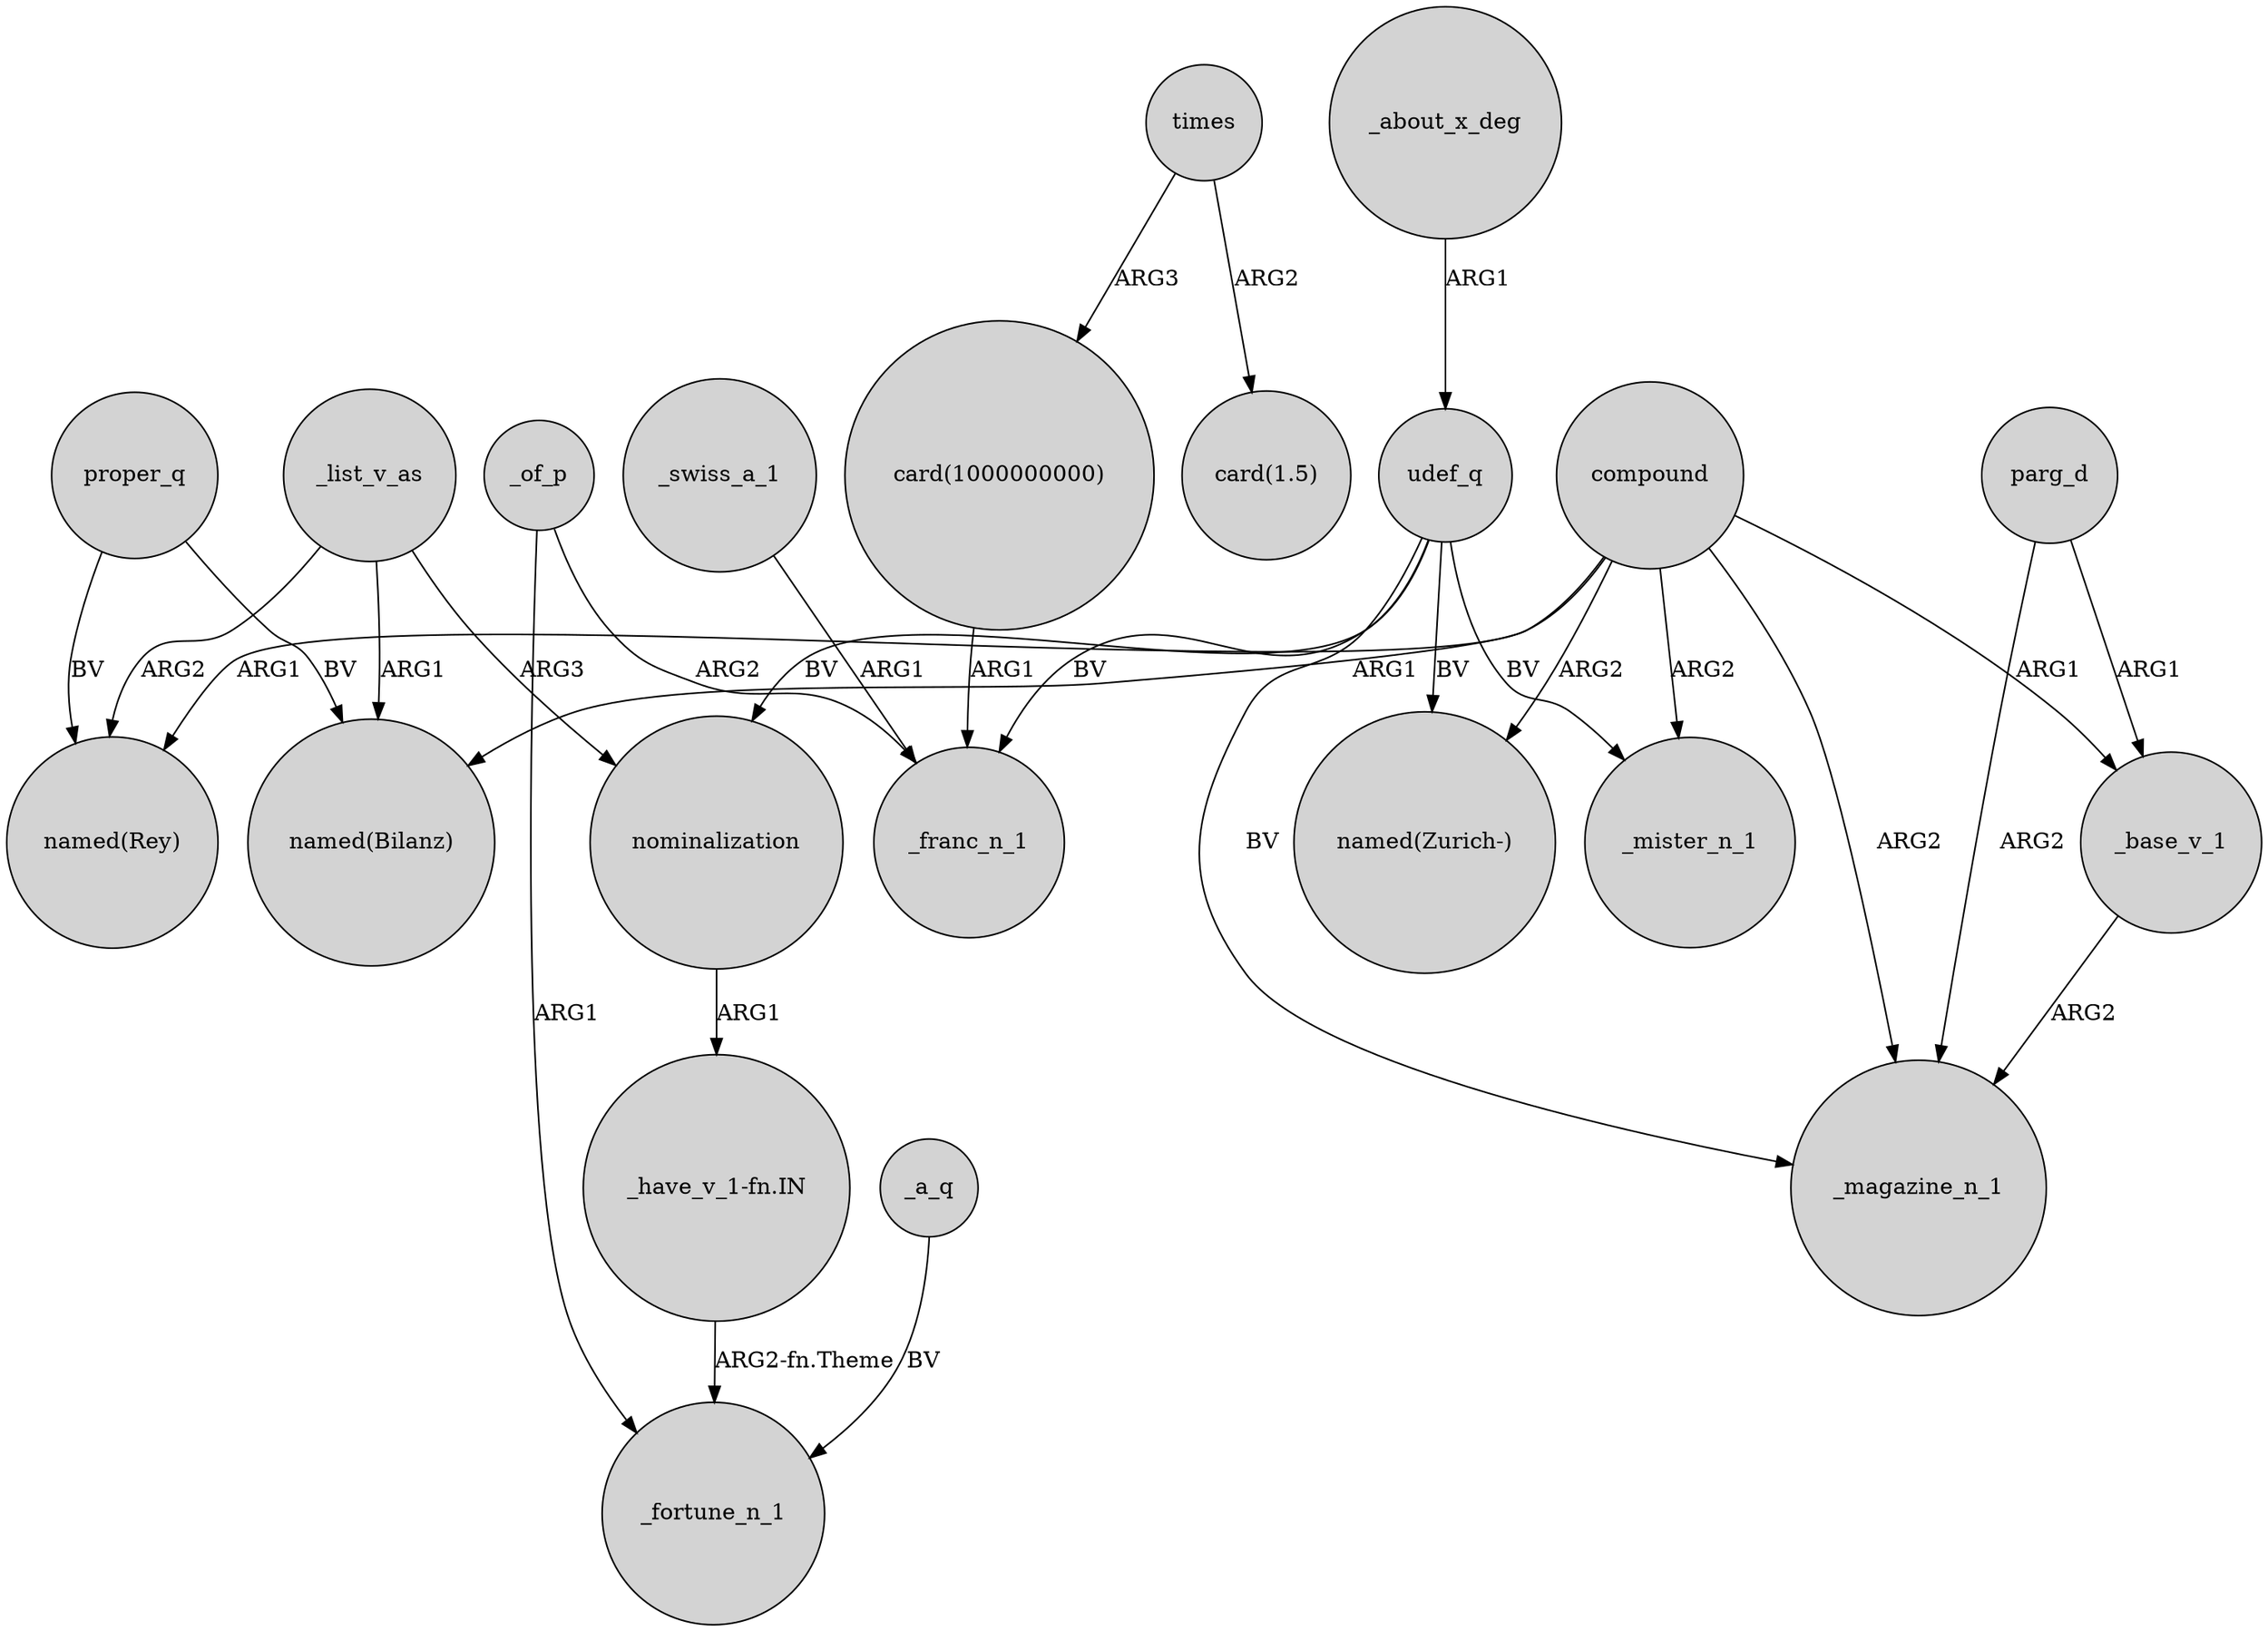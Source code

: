 digraph {
	node [shape=circle style=filled]
	proper_q -> "named(Bilanz)" [label=BV]
	"_have_v_1-fn.IN" -> _fortune_n_1 [label="ARG2-fn.Theme"]
	compound -> "named(Zurich-)" [label=ARG2]
	_of_p -> _fortune_n_1 [label=ARG1]
	_swiss_a_1 -> _franc_n_1 [label=ARG1]
	times -> "card(1.5)" [label=ARG2]
	compound -> _mister_n_1 [label=ARG2]
	_list_v_as -> "named(Rey)" [label=ARG2]
	udef_q -> _mister_n_1 [label=BV]
	nominalization -> "_have_v_1-fn.IN" [label=ARG1]
	_base_v_1 -> _magazine_n_1 [label=ARG2]
	_about_x_deg -> udef_q [label=ARG1]
	compound -> "named(Rey)" [label=ARG1]
	_of_p -> _franc_n_1 [label=ARG2]
	times -> "card(1000000000)" [label=ARG3]
	"card(1000000000)" -> _franc_n_1 [label=ARG1]
	udef_q -> _magazine_n_1 [label=BV]
	_list_v_as -> "named(Bilanz)" [label=ARG1]
	compound -> _base_v_1 [label=ARG1]
	_list_v_as -> nominalization [label=ARG3]
	_a_q -> _fortune_n_1 [label=BV]
	udef_q -> nominalization [label=BV]
	compound -> _magazine_n_1 [label=ARG2]
	compound -> "named(Bilanz)" [label=ARG1]
	parg_d -> _base_v_1 [label=ARG1]
	parg_d -> _magazine_n_1 [label=ARG2]
	udef_q -> _franc_n_1 [label=BV]
	udef_q -> "named(Zurich-)" [label=BV]
	proper_q -> "named(Rey)" [label=BV]
}
